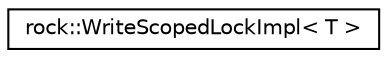 digraph "类继承关系图"
{
 // LATEX_PDF_SIZE
  edge [fontname="Helvetica",fontsize="10",labelfontname="Helvetica",labelfontsize="10"];
  node [fontname="Helvetica",fontsize="10",shape=record];
  rankdir="LR";
  Node0 [label="rock::WriteScopedLockImpl\< T \>",height=0.2,width=0.4,color="black", fillcolor="white", style="filled",URL="$structrock_1_1WriteScopedLockImpl.html",tooltip="局部写锁模板实现"];
}
